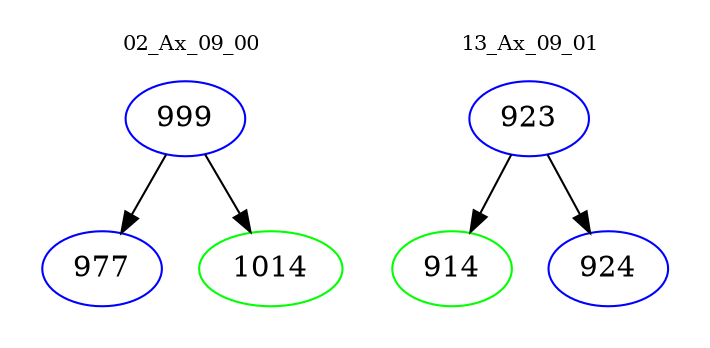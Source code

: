 digraph{
subgraph cluster_0 {
color = white
label = "02_Ax_09_00";
fontsize=10;
T0_999 [label="999", color="blue"]
T0_999 -> T0_977 [color="black"]
T0_977 [label="977", color="blue"]
T0_999 -> T0_1014 [color="black"]
T0_1014 [label="1014", color="green"]
}
subgraph cluster_1 {
color = white
label = "13_Ax_09_01";
fontsize=10;
T1_923 [label="923", color="blue"]
T1_923 -> T1_914 [color="black"]
T1_914 [label="914", color="green"]
T1_923 -> T1_924 [color="black"]
T1_924 [label="924", color="blue"]
}
}
